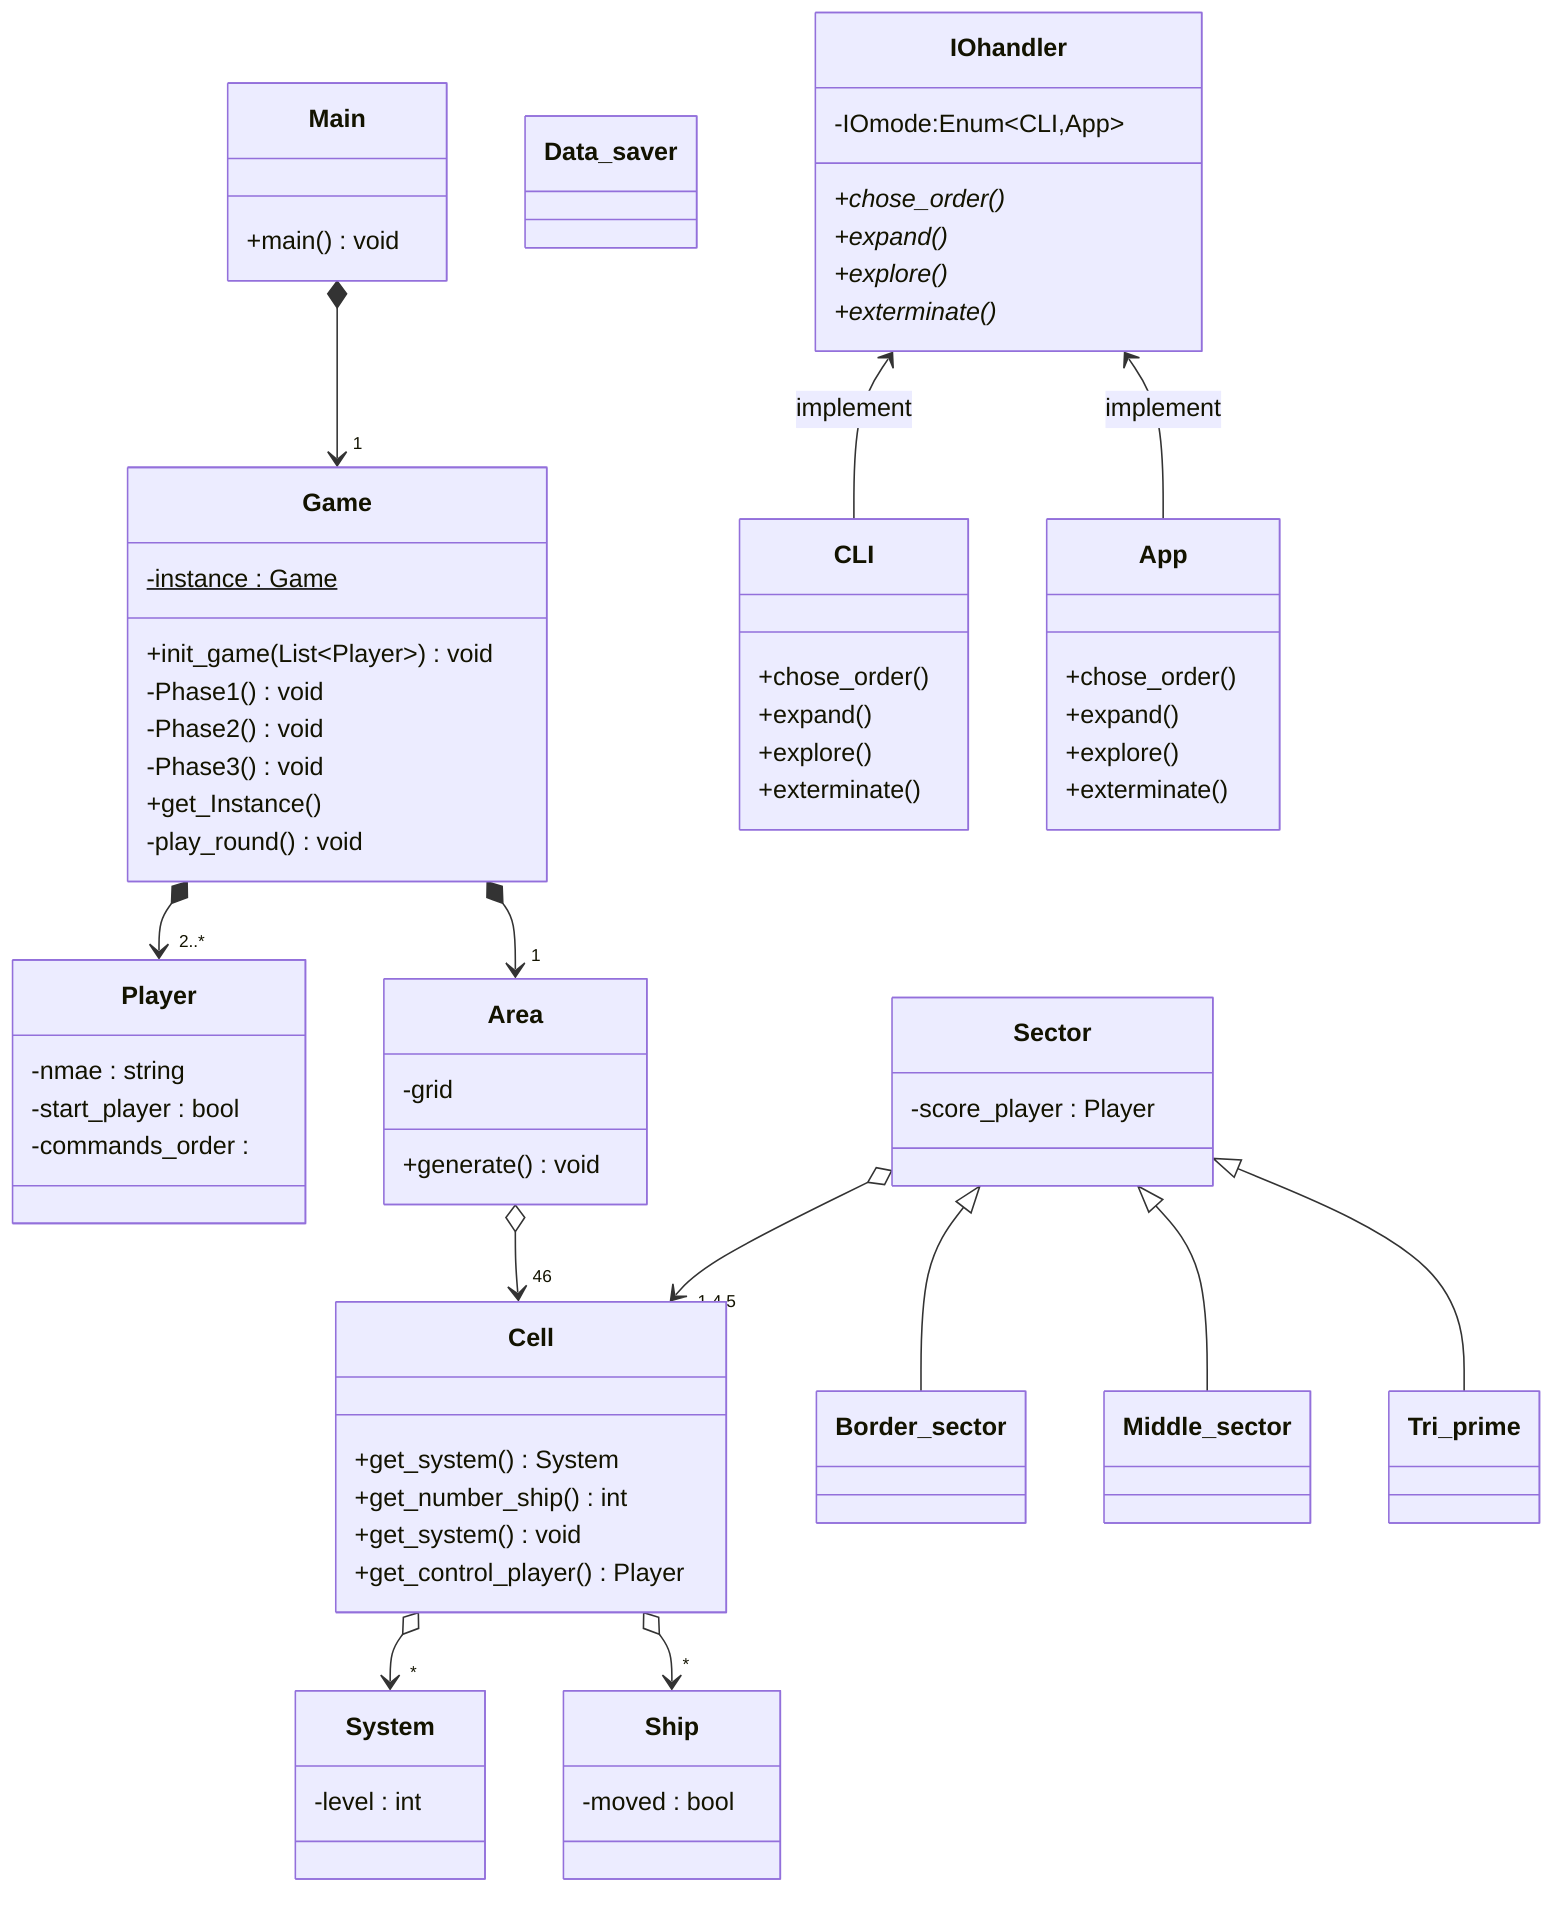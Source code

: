 classDiagram
    class Main {
        +main() void
    }
    class Data_saver {

    }
    class Game {
        +init_game(List~Player~) void
        -Phase1() void
        -Phase2() void
        -Phase3() void
        +get_Instance()
        -instance : Game$
        -play_round() void
    }
    class Player {
        -nmae : string
        -start_player : bool
        -commands_order :
        %% je sais pas quoi mettre en type
    }
    class Area {
        -grid
        +generate() void
    }
%%  FIXME : How to manage cells neighbors and sectors
    class Sector {
        -score_player : Player
    }
    class Border_sector {

    }
    class Middle_sector {

    }
    class Tri_prime {

    }
    class System {
        -level : int
    }
    class Ship {
        -moved : bool
    }
    class Cell {
        +get_system() System
        +get_number_ship() int
        +get_system() void
        +get_control_player() Player
    }

    Game *--> "2..*" Player
    Game *--> "1" Area
    Main *--> "1" Game
    Area o--> "46" Cell
    Sector o--> "1,4,5" Cell
    Sector <|-- Border_sector
    Sector <|-- Middle_sector
    Sector <|-- Tri_prime
    Cell o--> "*" System
    Cell o--> "*" Ship

    class IOhandler {
        -IOmode:Enum~CLI,App~
        +chose_order()*
        +expand()*
        +explore()*
        +exterminate()*
    }
    class CLI {
        +chose_order()
        +expand()
        +explore()
        +exterminate()
    }
    class App {
        +chose_order()
        +expand()
        +explore()
        +exterminate()
    }
    IOhandler <-- CLI : implement
    IOhandler <-- App : implement